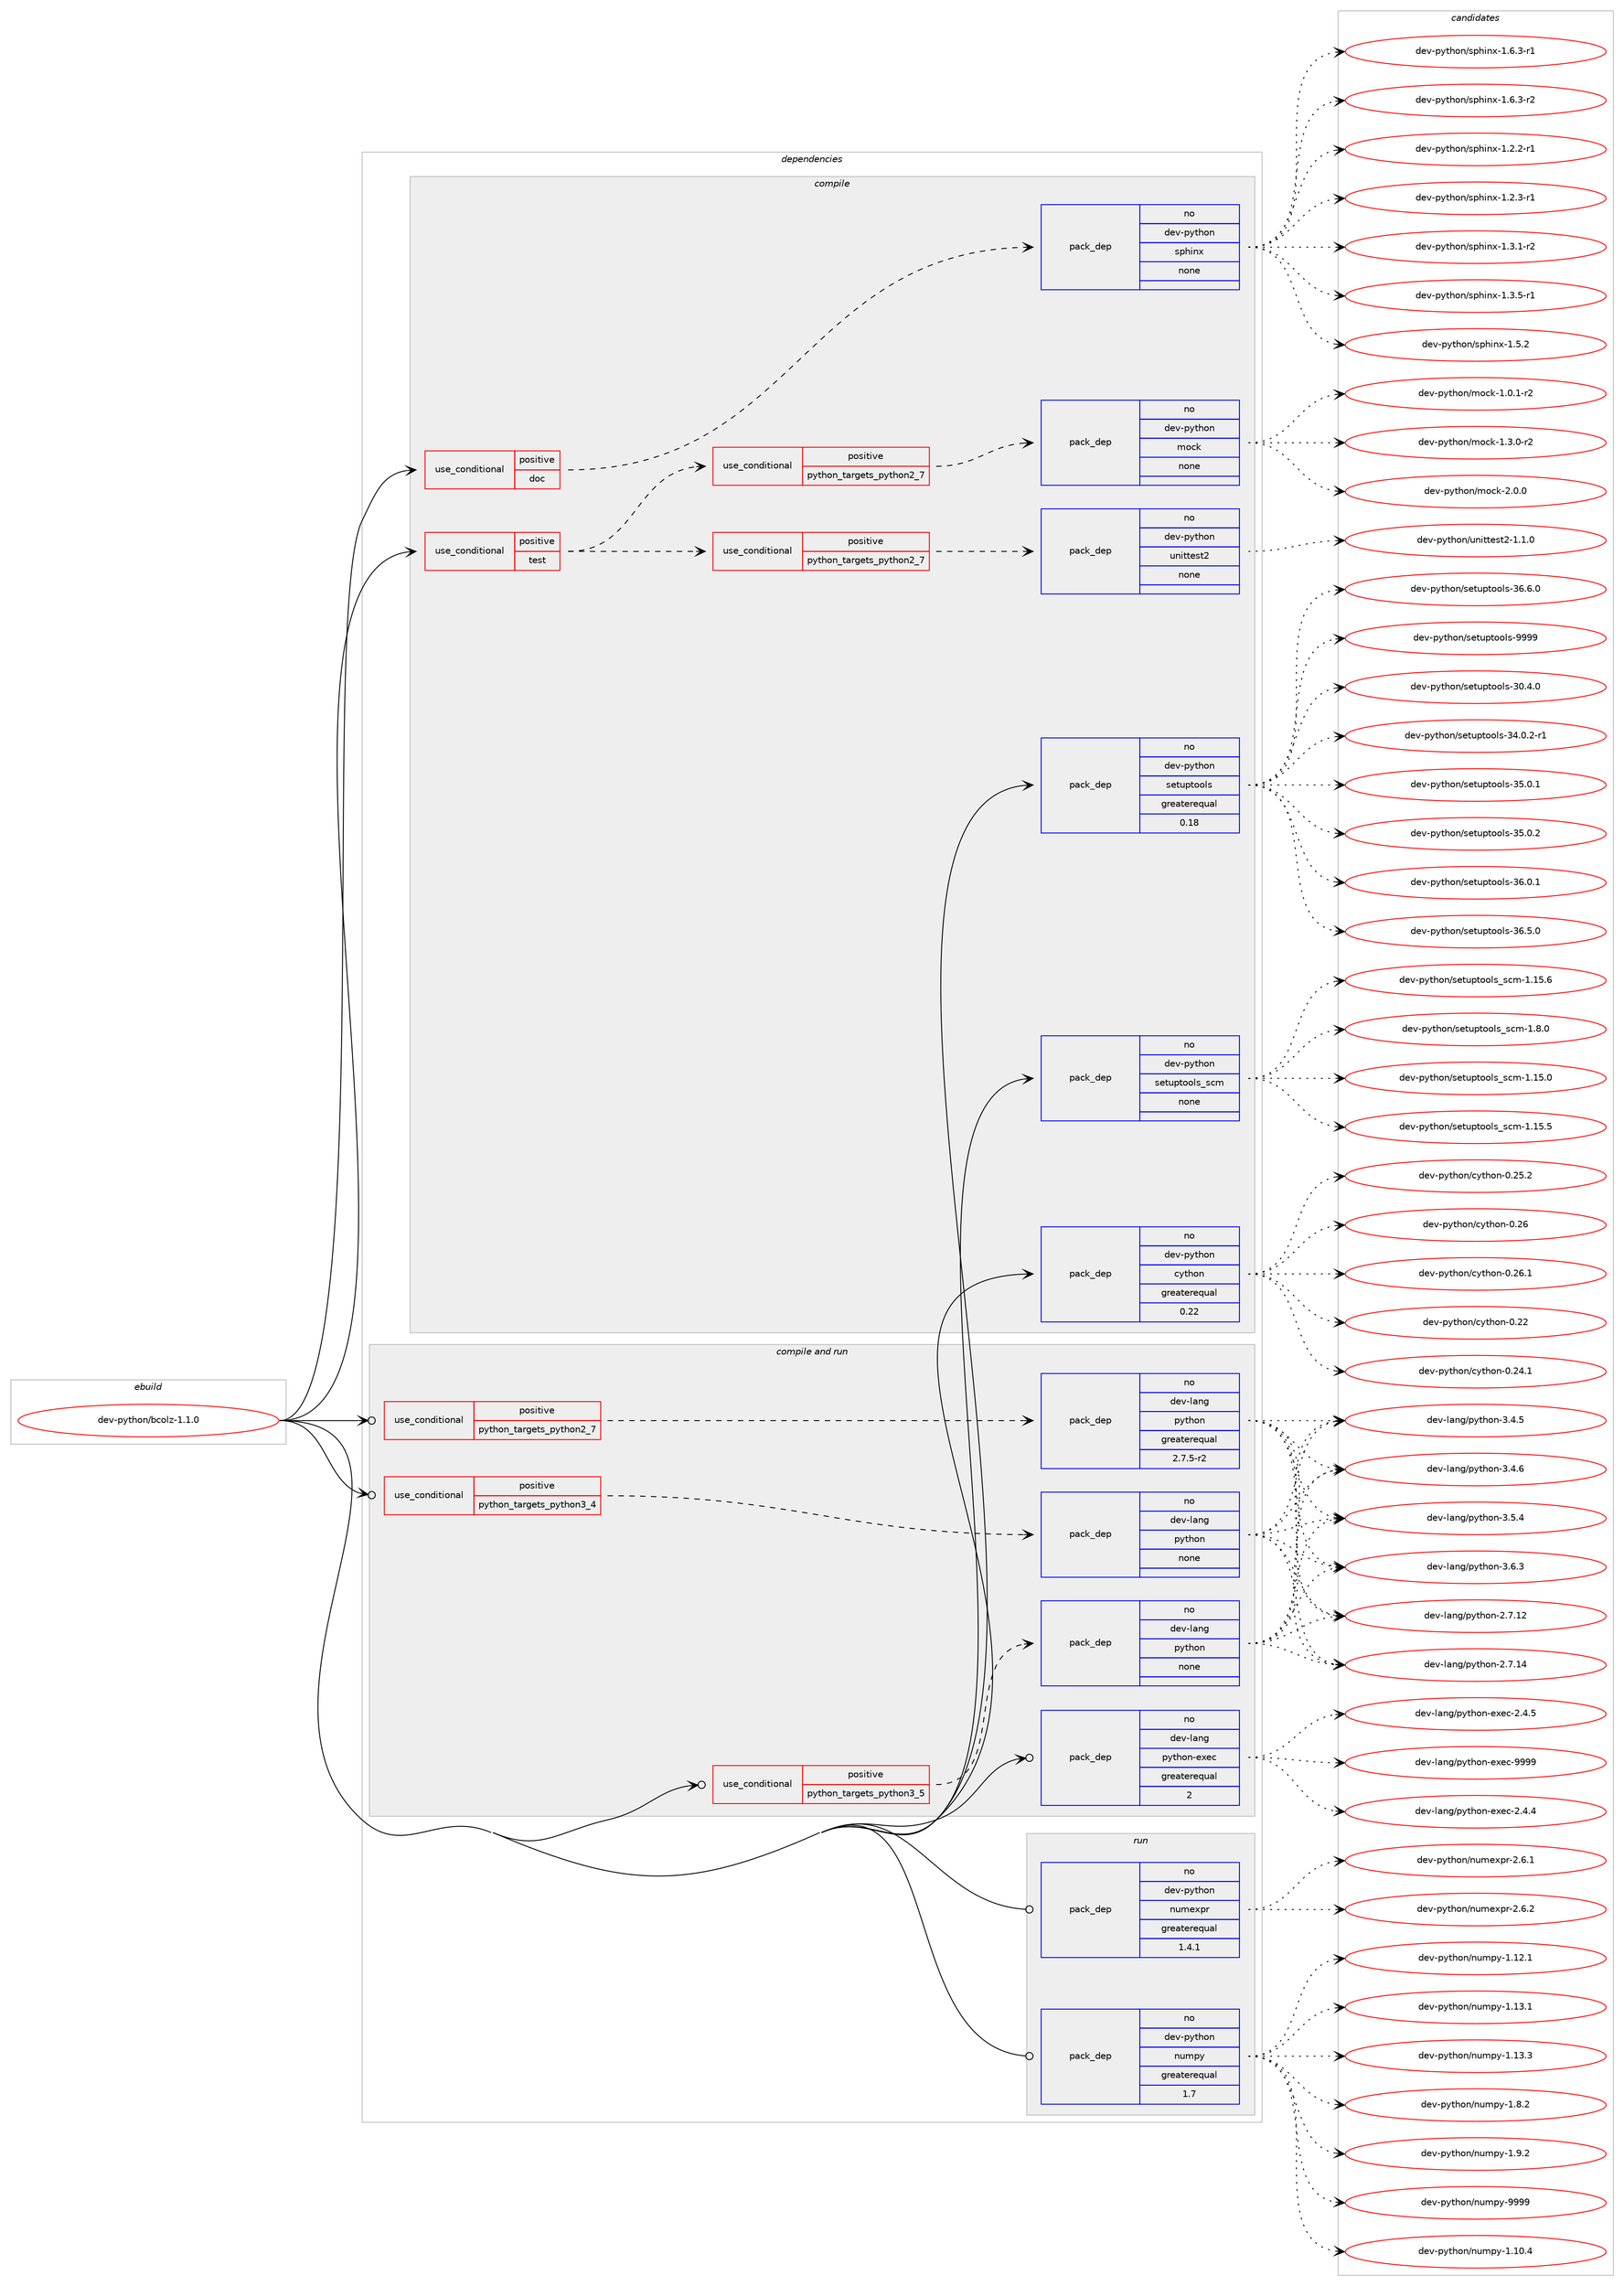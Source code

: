 digraph prolog {

# *************
# Graph options
# *************

newrank=true;
concentrate=true;
compound=true;
graph [rankdir=LR,fontname=Helvetica,fontsize=10,ranksep=1.5];#, ranksep=2.5, nodesep=0.2];
edge  [arrowhead=vee];
node  [fontname=Helvetica,fontsize=10];

# **********
# The ebuild
# **********

subgraph cluster_leftcol {
color=gray;
rank=same;
label=<<i>ebuild</i>>;
id [label="dev-python/bcolz-1.1.0", color=red, width=4, href="../dev-python/bcolz-1.1.0.svg"];
}

# ****************
# The dependencies
# ****************

subgraph cluster_midcol {
color=gray;
label=<<i>dependencies</i>>;
subgraph cluster_compile {
fillcolor="#eeeeee";
style=filled;
label=<<i>compile</i>>;
subgraph cond29943 {
dependency148209 [label=<<TABLE BORDER="0" CELLBORDER="1" CELLSPACING="0" CELLPADDING="4"><TR><TD ROWSPAN="3" CELLPADDING="10">use_conditional</TD></TR><TR><TD>positive</TD></TR><TR><TD>doc</TD></TR></TABLE>>, shape=none, color=red];
subgraph pack114446 {
dependency148210 [label=<<TABLE BORDER="0" CELLBORDER="1" CELLSPACING="0" CELLPADDING="4" WIDTH="220"><TR><TD ROWSPAN="6" CELLPADDING="30">pack_dep</TD></TR><TR><TD WIDTH="110">no</TD></TR><TR><TD>dev-python</TD></TR><TR><TD>sphinx</TD></TR><TR><TD>none</TD></TR><TR><TD></TD></TR></TABLE>>, shape=none, color=blue];
}
dependency148209:e -> dependency148210:w [weight=20,style="dashed",arrowhead="vee"];
}
id:e -> dependency148209:w [weight=20,style="solid",arrowhead="vee"];
subgraph cond29944 {
dependency148211 [label=<<TABLE BORDER="0" CELLBORDER="1" CELLSPACING="0" CELLPADDING="4"><TR><TD ROWSPAN="3" CELLPADDING="10">use_conditional</TD></TR><TR><TD>positive</TD></TR><TR><TD>test</TD></TR></TABLE>>, shape=none, color=red];
subgraph cond29945 {
dependency148212 [label=<<TABLE BORDER="0" CELLBORDER="1" CELLSPACING="0" CELLPADDING="4"><TR><TD ROWSPAN="3" CELLPADDING="10">use_conditional</TD></TR><TR><TD>positive</TD></TR><TR><TD>python_targets_python2_7</TD></TR></TABLE>>, shape=none, color=red];
subgraph pack114447 {
dependency148213 [label=<<TABLE BORDER="0" CELLBORDER="1" CELLSPACING="0" CELLPADDING="4" WIDTH="220"><TR><TD ROWSPAN="6" CELLPADDING="30">pack_dep</TD></TR><TR><TD WIDTH="110">no</TD></TR><TR><TD>dev-python</TD></TR><TR><TD>mock</TD></TR><TR><TD>none</TD></TR><TR><TD></TD></TR></TABLE>>, shape=none, color=blue];
}
dependency148212:e -> dependency148213:w [weight=20,style="dashed",arrowhead="vee"];
}
dependency148211:e -> dependency148212:w [weight=20,style="dashed",arrowhead="vee"];
subgraph cond29946 {
dependency148214 [label=<<TABLE BORDER="0" CELLBORDER="1" CELLSPACING="0" CELLPADDING="4"><TR><TD ROWSPAN="3" CELLPADDING="10">use_conditional</TD></TR><TR><TD>positive</TD></TR><TR><TD>python_targets_python2_7</TD></TR></TABLE>>, shape=none, color=red];
subgraph pack114448 {
dependency148215 [label=<<TABLE BORDER="0" CELLBORDER="1" CELLSPACING="0" CELLPADDING="4" WIDTH="220"><TR><TD ROWSPAN="6" CELLPADDING="30">pack_dep</TD></TR><TR><TD WIDTH="110">no</TD></TR><TR><TD>dev-python</TD></TR><TR><TD>unittest2</TD></TR><TR><TD>none</TD></TR><TR><TD></TD></TR></TABLE>>, shape=none, color=blue];
}
dependency148214:e -> dependency148215:w [weight=20,style="dashed",arrowhead="vee"];
}
dependency148211:e -> dependency148214:w [weight=20,style="dashed",arrowhead="vee"];
}
id:e -> dependency148211:w [weight=20,style="solid",arrowhead="vee"];
subgraph pack114449 {
dependency148216 [label=<<TABLE BORDER="0" CELLBORDER="1" CELLSPACING="0" CELLPADDING="4" WIDTH="220"><TR><TD ROWSPAN="6" CELLPADDING="30">pack_dep</TD></TR><TR><TD WIDTH="110">no</TD></TR><TR><TD>dev-python</TD></TR><TR><TD>cython</TD></TR><TR><TD>greaterequal</TD></TR><TR><TD>0.22</TD></TR></TABLE>>, shape=none, color=blue];
}
id:e -> dependency148216:w [weight=20,style="solid",arrowhead="vee"];
subgraph pack114450 {
dependency148217 [label=<<TABLE BORDER="0" CELLBORDER="1" CELLSPACING="0" CELLPADDING="4" WIDTH="220"><TR><TD ROWSPAN="6" CELLPADDING="30">pack_dep</TD></TR><TR><TD WIDTH="110">no</TD></TR><TR><TD>dev-python</TD></TR><TR><TD>setuptools</TD></TR><TR><TD>greaterequal</TD></TR><TR><TD>0.18</TD></TR></TABLE>>, shape=none, color=blue];
}
id:e -> dependency148217:w [weight=20,style="solid",arrowhead="vee"];
subgraph pack114451 {
dependency148218 [label=<<TABLE BORDER="0" CELLBORDER="1" CELLSPACING="0" CELLPADDING="4" WIDTH="220"><TR><TD ROWSPAN="6" CELLPADDING="30">pack_dep</TD></TR><TR><TD WIDTH="110">no</TD></TR><TR><TD>dev-python</TD></TR><TR><TD>setuptools_scm</TD></TR><TR><TD>none</TD></TR><TR><TD></TD></TR></TABLE>>, shape=none, color=blue];
}
id:e -> dependency148218:w [weight=20,style="solid",arrowhead="vee"];
}
subgraph cluster_compileandrun {
fillcolor="#eeeeee";
style=filled;
label=<<i>compile and run</i>>;
subgraph cond29947 {
dependency148219 [label=<<TABLE BORDER="0" CELLBORDER="1" CELLSPACING="0" CELLPADDING="4"><TR><TD ROWSPAN="3" CELLPADDING="10">use_conditional</TD></TR><TR><TD>positive</TD></TR><TR><TD>python_targets_python2_7</TD></TR></TABLE>>, shape=none, color=red];
subgraph pack114452 {
dependency148220 [label=<<TABLE BORDER="0" CELLBORDER="1" CELLSPACING="0" CELLPADDING="4" WIDTH="220"><TR><TD ROWSPAN="6" CELLPADDING="30">pack_dep</TD></TR><TR><TD WIDTH="110">no</TD></TR><TR><TD>dev-lang</TD></TR><TR><TD>python</TD></TR><TR><TD>greaterequal</TD></TR><TR><TD>2.7.5-r2</TD></TR></TABLE>>, shape=none, color=blue];
}
dependency148219:e -> dependency148220:w [weight=20,style="dashed",arrowhead="vee"];
}
id:e -> dependency148219:w [weight=20,style="solid",arrowhead="odotvee"];
subgraph cond29948 {
dependency148221 [label=<<TABLE BORDER="0" CELLBORDER="1" CELLSPACING="0" CELLPADDING="4"><TR><TD ROWSPAN="3" CELLPADDING="10">use_conditional</TD></TR><TR><TD>positive</TD></TR><TR><TD>python_targets_python3_4</TD></TR></TABLE>>, shape=none, color=red];
subgraph pack114453 {
dependency148222 [label=<<TABLE BORDER="0" CELLBORDER="1" CELLSPACING="0" CELLPADDING="4" WIDTH="220"><TR><TD ROWSPAN="6" CELLPADDING="30">pack_dep</TD></TR><TR><TD WIDTH="110">no</TD></TR><TR><TD>dev-lang</TD></TR><TR><TD>python</TD></TR><TR><TD>none</TD></TR><TR><TD></TD></TR></TABLE>>, shape=none, color=blue];
}
dependency148221:e -> dependency148222:w [weight=20,style="dashed",arrowhead="vee"];
}
id:e -> dependency148221:w [weight=20,style="solid",arrowhead="odotvee"];
subgraph cond29949 {
dependency148223 [label=<<TABLE BORDER="0" CELLBORDER="1" CELLSPACING="0" CELLPADDING="4"><TR><TD ROWSPAN="3" CELLPADDING="10">use_conditional</TD></TR><TR><TD>positive</TD></TR><TR><TD>python_targets_python3_5</TD></TR></TABLE>>, shape=none, color=red];
subgraph pack114454 {
dependency148224 [label=<<TABLE BORDER="0" CELLBORDER="1" CELLSPACING="0" CELLPADDING="4" WIDTH="220"><TR><TD ROWSPAN="6" CELLPADDING="30">pack_dep</TD></TR><TR><TD WIDTH="110">no</TD></TR><TR><TD>dev-lang</TD></TR><TR><TD>python</TD></TR><TR><TD>none</TD></TR><TR><TD></TD></TR></TABLE>>, shape=none, color=blue];
}
dependency148223:e -> dependency148224:w [weight=20,style="dashed",arrowhead="vee"];
}
id:e -> dependency148223:w [weight=20,style="solid",arrowhead="odotvee"];
subgraph pack114455 {
dependency148225 [label=<<TABLE BORDER="0" CELLBORDER="1" CELLSPACING="0" CELLPADDING="4" WIDTH="220"><TR><TD ROWSPAN="6" CELLPADDING="30">pack_dep</TD></TR><TR><TD WIDTH="110">no</TD></TR><TR><TD>dev-lang</TD></TR><TR><TD>python-exec</TD></TR><TR><TD>greaterequal</TD></TR><TR><TD>2</TD></TR></TABLE>>, shape=none, color=blue];
}
id:e -> dependency148225:w [weight=20,style="solid",arrowhead="odotvee"];
}
subgraph cluster_run {
fillcolor="#eeeeee";
style=filled;
label=<<i>run</i>>;
subgraph pack114456 {
dependency148226 [label=<<TABLE BORDER="0" CELLBORDER="1" CELLSPACING="0" CELLPADDING="4" WIDTH="220"><TR><TD ROWSPAN="6" CELLPADDING="30">pack_dep</TD></TR><TR><TD WIDTH="110">no</TD></TR><TR><TD>dev-python</TD></TR><TR><TD>numexpr</TD></TR><TR><TD>greaterequal</TD></TR><TR><TD>1.4.1</TD></TR></TABLE>>, shape=none, color=blue];
}
id:e -> dependency148226:w [weight=20,style="solid",arrowhead="odot"];
subgraph pack114457 {
dependency148227 [label=<<TABLE BORDER="0" CELLBORDER="1" CELLSPACING="0" CELLPADDING="4" WIDTH="220"><TR><TD ROWSPAN="6" CELLPADDING="30">pack_dep</TD></TR><TR><TD WIDTH="110">no</TD></TR><TR><TD>dev-python</TD></TR><TR><TD>numpy</TD></TR><TR><TD>greaterequal</TD></TR><TR><TD>1.7</TD></TR></TABLE>>, shape=none, color=blue];
}
id:e -> dependency148227:w [weight=20,style="solid",arrowhead="odot"];
}
}

# **************
# The candidates
# **************

subgraph cluster_choices {
rank=same;
color=gray;
label=<<i>candidates</i>>;

subgraph choice114446 {
color=black;
nodesep=1;
choice10010111845112121116104111110471151121041051101204549465046504511449 [label="dev-python/sphinx-1.2.2-r1", color=red, width=4,href="../dev-python/sphinx-1.2.2-r1.svg"];
choice10010111845112121116104111110471151121041051101204549465046514511449 [label="dev-python/sphinx-1.2.3-r1", color=red, width=4,href="../dev-python/sphinx-1.2.3-r1.svg"];
choice10010111845112121116104111110471151121041051101204549465146494511450 [label="dev-python/sphinx-1.3.1-r2", color=red, width=4,href="../dev-python/sphinx-1.3.1-r2.svg"];
choice10010111845112121116104111110471151121041051101204549465146534511449 [label="dev-python/sphinx-1.3.5-r1", color=red, width=4,href="../dev-python/sphinx-1.3.5-r1.svg"];
choice1001011184511212111610411111047115112104105110120454946534650 [label="dev-python/sphinx-1.5.2", color=red, width=4,href="../dev-python/sphinx-1.5.2.svg"];
choice10010111845112121116104111110471151121041051101204549465446514511449 [label="dev-python/sphinx-1.6.3-r1", color=red, width=4,href="../dev-python/sphinx-1.6.3-r1.svg"];
choice10010111845112121116104111110471151121041051101204549465446514511450 [label="dev-python/sphinx-1.6.3-r2", color=red, width=4,href="../dev-python/sphinx-1.6.3-r2.svg"];
dependency148210:e -> choice10010111845112121116104111110471151121041051101204549465046504511449:w [style=dotted,weight="100"];
dependency148210:e -> choice10010111845112121116104111110471151121041051101204549465046514511449:w [style=dotted,weight="100"];
dependency148210:e -> choice10010111845112121116104111110471151121041051101204549465146494511450:w [style=dotted,weight="100"];
dependency148210:e -> choice10010111845112121116104111110471151121041051101204549465146534511449:w [style=dotted,weight="100"];
dependency148210:e -> choice1001011184511212111610411111047115112104105110120454946534650:w [style=dotted,weight="100"];
dependency148210:e -> choice10010111845112121116104111110471151121041051101204549465446514511449:w [style=dotted,weight="100"];
dependency148210:e -> choice10010111845112121116104111110471151121041051101204549465446514511450:w [style=dotted,weight="100"];
}
subgraph choice114447 {
color=black;
nodesep=1;
choice1001011184511212111610411111047109111991074549464846494511450 [label="dev-python/mock-1.0.1-r2", color=red, width=4,href="../dev-python/mock-1.0.1-r2.svg"];
choice1001011184511212111610411111047109111991074549465146484511450 [label="dev-python/mock-1.3.0-r2", color=red, width=4,href="../dev-python/mock-1.3.0-r2.svg"];
choice100101118451121211161041111104710911199107455046484648 [label="dev-python/mock-2.0.0", color=red, width=4,href="../dev-python/mock-2.0.0.svg"];
dependency148213:e -> choice1001011184511212111610411111047109111991074549464846494511450:w [style=dotted,weight="100"];
dependency148213:e -> choice1001011184511212111610411111047109111991074549465146484511450:w [style=dotted,weight="100"];
dependency148213:e -> choice100101118451121211161041111104710911199107455046484648:w [style=dotted,weight="100"];
}
subgraph choice114448 {
color=black;
nodesep=1;
choice100101118451121211161041111104711711010511611610111511650454946494648 [label="dev-python/unittest2-1.1.0", color=red, width=4,href="../dev-python/unittest2-1.1.0.svg"];
dependency148215:e -> choice100101118451121211161041111104711711010511611610111511650454946494648:w [style=dotted,weight="100"];
}
subgraph choice114449 {
color=black;
nodesep=1;
choice1001011184511212111610411111047991211161041111104548465050 [label="dev-python/cython-0.22", color=red, width=4,href="../dev-python/cython-0.22.svg"];
choice10010111845112121116104111110479912111610411111045484650524649 [label="dev-python/cython-0.24.1", color=red, width=4,href="../dev-python/cython-0.24.1.svg"];
choice10010111845112121116104111110479912111610411111045484650534650 [label="dev-python/cython-0.25.2", color=red, width=4,href="../dev-python/cython-0.25.2.svg"];
choice1001011184511212111610411111047991211161041111104548465054 [label="dev-python/cython-0.26", color=red, width=4,href="../dev-python/cython-0.26.svg"];
choice10010111845112121116104111110479912111610411111045484650544649 [label="dev-python/cython-0.26.1", color=red, width=4,href="../dev-python/cython-0.26.1.svg"];
dependency148216:e -> choice1001011184511212111610411111047991211161041111104548465050:w [style=dotted,weight="100"];
dependency148216:e -> choice10010111845112121116104111110479912111610411111045484650524649:w [style=dotted,weight="100"];
dependency148216:e -> choice10010111845112121116104111110479912111610411111045484650534650:w [style=dotted,weight="100"];
dependency148216:e -> choice1001011184511212111610411111047991211161041111104548465054:w [style=dotted,weight="100"];
dependency148216:e -> choice10010111845112121116104111110479912111610411111045484650544649:w [style=dotted,weight="100"];
}
subgraph choice114450 {
color=black;
nodesep=1;
choice100101118451121211161041111104711510111611711211611111110811545514846524648 [label="dev-python/setuptools-30.4.0", color=red, width=4,href="../dev-python/setuptools-30.4.0.svg"];
choice1001011184511212111610411111047115101116117112116111111108115455152464846504511449 [label="dev-python/setuptools-34.0.2-r1", color=red, width=4,href="../dev-python/setuptools-34.0.2-r1.svg"];
choice100101118451121211161041111104711510111611711211611111110811545515346484649 [label="dev-python/setuptools-35.0.1", color=red, width=4,href="../dev-python/setuptools-35.0.1.svg"];
choice100101118451121211161041111104711510111611711211611111110811545515346484650 [label="dev-python/setuptools-35.0.2", color=red, width=4,href="../dev-python/setuptools-35.0.2.svg"];
choice100101118451121211161041111104711510111611711211611111110811545515446484649 [label="dev-python/setuptools-36.0.1", color=red, width=4,href="../dev-python/setuptools-36.0.1.svg"];
choice100101118451121211161041111104711510111611711211611111110811545515446534648 [label="dev-python/setuptools-36.5.0", color=red, width=4,href="../dev-python/setuptools-36.5.0.svg"];
choice100101118451121211161041111104711510111611711211611111110811545515446544648 [label="dev-python/setuptools-36.6.0", color=red, width=4,href="../dev-python/setuptools-36.6.0.svg"];
choice10010111845112121116104111110471151011161171121161111111081154557575757 [label="dev-python/setuptools-9999", color=red, width=4,href="../dev-python/setuptools-9999.svg"];
dependency148217:e -> choice100101118451121211161041111104711510111611711211611111110811545514846524648:w [style=dotted,weight="100"];
dependency148217:e -> choice1001011184511212111610411111047115101116117112116111111108115455152464846504511449:w [style=dotted,weight="100"];
dependency148217:e -> choice100101118451121211161041111104711510111611711211611111110811545515346484649:w [style=dotted,weight="100"];
dependency148217:e -> choice100101118451121211161041111104711510111611711211611111110811545515346484650:w [style=dotted,weight="100"];
dependency148217:e -> choice100101118451121211161041111104711510111611711211611111110811545515446484649:w [style=dotted,weight="100"];
dependency148217:e -> choice100101118451121211161041111104711510111611711211611111110811545515446534648:w [style=dotted,weight="100"];
dependency148217:e -> choice100101118451121211161041111104711510111611711211611111110811545515446544648:w [style=dotted,weight="100"];
dependency148217:e -> choice10010111845112121116104111110471151011161171121161111111081154557575757:w [style=dotted,weight="100"];
}
subgraph choice114451 {
color=black;
nodesep=1;
choice1001011184511212111610411111047115101116117112116111111108115951159910945494649534648 [label="dev-python/setuptools_scm-1.15.0", color=red, width=4,href="../dev-python/setuptools_scm-1.15.0.svg"];
choice1001011184511212111610411111047115101116117112116111111108115951159910945494649534653 [label="dev-python/setuptools_scm-1.15.5", color=red, width=4,href="../dev-python/setuptools_scm-1.15.5.svg"];
choice1001011184511212111610411111047115101116117112116111111108115951159910945494649534654 [label="dev-python/setuptools_scm-1.15.6", color=red, width=4,href="../dev-python/setuptools_scm-1.15.6.svg"];
choice10010111845112121116104111110471151011161171121161111111081159511599109454946564648 [label="dev-python/setuptools_scm-1.8.0", color=red, width=4,href="../dev-python/setuptools_scm-1.8.0.svg"];
dependency148218:e -> choice1001011184511212111610411111047115101116117112116111111108115951159910945494649534648:w [style=dotted,weight="100"];
dependency148218:e -> choice1001011184511212111610411111047115101116117112116111111108115951159910945494649534653:w [style=dotted,weight="100"];
dependency148218:e -> choice1001011184511212111610411111047115101116117112116111111108115951159910945494649534654:w [style=dotted,weight="100"];
dependency148218:e -> choice10010111845112121116104111110471151011161171121161111111081159511599109454946564648:w [style=dotted,weight="100"];
}
subgraph choice114452 {
color=black;
nodesep=1;
choice10010111845108971101034711212111610411111045504655464950 [label="dev-lang/python-2.7.12", color=red, width=4,href="../dev-lang/python-2.7.12.svg"];
choice10010111845108971101034711212111610411111045504655464952 [label="dev-lang/python-2.7.14", color=red, width=4,href="../dev-lang/python-2.7.14.svg"];
choice100101118451089711010347112121116104111110455146524653 [label="dev-lang/python-3.4.5", color=red, width=4,href="../dev-lang/python-3.4.5.svg"];
choice100101118451089711010347112121116104111110455146524654 [label="dev-lang/python-3.4.6", color=red, width=4,href="../dev-lang/python-3.4.6.svg"];
choice100101118451089711010347112121116104111110455146534652 [label="dev-lang/python-3.5.4", color=red, width=4,href="../dev-lang/python-3.5.4.svg"];
choice100101118451089711010347112121116104111110455146544651 [label="dev-lang/python-3.6.3", color=red, width=4,href="../dev-lang/python-3.6.3.svg"];
dependency148220:e -> choice10010111845108971101034711212111610411111045504655464950:w [style=dotted,weight="100"];
dependency148220:e -> choice10010111845108971101034711212111610411111045504655464952:w [style=dotted,weight="100"];
dependency148220:e -> choice100101118451089711010347112121116104111110455146524653:w [style=dotted,weight="100"];
dependency148220:e -> choice100101118451089711010347112121116104111110455146524654:w [style=dotted,weight="100"];
dependency148220:e -> choice100101118451089711010347112121116104111110455146534652:w [style=dotted,weight="100"];
dependency148220:e -> choice100101118451089711010347112121116104111110455146544651:w [style=dotted,weight="100"];
}
subgraph choice114453 {
color=black;
nodesep=1;
choice10010111845108971101034711212111610411111045504655464950 [label="dev-lang/python-2.7.12", color=red, width=4,href="../dev-lang/python-2.7.12.svg"];
choice10010111845108971101034711212111610411111045504655464952 [label="dev-lang/python-2.7.14", color=red, width=4,href="../dev-lang/python-2.7.14.svg"];
choice100101118451089711010347112121116104111110455146524653 [label="dev-lang/python-3.4.5", color=red, width=4,href="../dev-lang/python-3.4.5.svg"];
choice100101118451089711010347112121116104111110455146524654 [label="dev-lang/python-3.4.6", color=red, width=4,href="../dev-lang/python-3.4.6.svg"];
choice100101118451089711010347112121116104111110455146534652 [label="dev-lang/python-3.5.4", color=red, width=4,href="../dev-lang/python-3.5.4.svg"];
choice100101118451089711010347112121116104111110455146544651 [label="dev-lang/python-3.6.3", color=red, width=4,href="../dev-lang/python-3.6.3.svg"];
dependency148222:e -> choice10010111845108971101034711212111610411111045504655464950:w [style=dotted,weight="100"];
dependency148222:e -> choice10010111845108971101034711212111610411111045504655464952:w [style=dotted,weight="100"];
dependency148222:e -> choice100101118451089711010347112121116104111110455146524653:w [style=dotted,weight="100"];
dependency148222:e -> choice100101118451089711010347112121116104111110455146524654:w [style=dotted,weight="100"];
dependency148222:e -> choice100101118451089711010347112121116104111110455146534652:w [style=dotted,weight="100"];
dependency148222:e -> choice100101118451089711010347112121116104111110455146544651:w [style=dotted,weight="100"];
}
subgraph choice114454 {
color=black;
nodesep=1;
choice10010111845108971101034711212111610411111045504655464950 [label="dev-lang/python-2.7.12", color=red, width=4,href="../dev-lang/python-2.7.12.svg"];
choice10010111845108971101034711212111610411111045504655464952 [label="dev-lang/python-2.7.14", color=red, width=4,href="../dev-lang/python-2.7.14.svg"];
choice100101118451089711010347112121116104111110455146524653 [label="dev-lang/python-3.4.5", color=red, width=4,href="../dev-lang/python-3.4.5.svg"];
choice100101118451089711010347112121116104111110455146524654 [label="dev-lang/python-3.4.6", color=red, width=4,href="../dev-lang/python-3.4.6.svg"];
choice100101118451089711010347112121116104111110455146534652 [label="dev-lang/python-3.5.4", color=red, width=4,href="../dev-lang/python-3.5.4.svg"];
choice100101118451089711010347112121116104111110455146544651 [label="dev-lang/python-3.6.3", color=red, width=4,href="../dev-lang/python-3.6.3.svg"];
dependency148224:e -> choice10010111845108971101034711212111610411111045504655464950:w [style=dotted,weight="100"];
dependency148224:e -> choice10010111845108971101034711212111610411111045504655464952:w [style=dotted,weight="100"];
dependency148224:e -> choice100101118451089711010347112121116104111110455146524653:w [style=dotted,weight="100"];
dependency148224:e -> choice100101118451089711010347112121116104111110455146524654:w [style=dotted,weight="100"];
dependency148224:e -> choice100101118451089711010347112121116104111110455146534652:w [style=dotted,weight="100"];
dependency148224:e -> choice100101118451089711010347112121116104111110455146544651:w [style=dotted,weight="100"];
}
subgraph choice114455 {
color=black;
nodesep=1;
choice1001011184510897110103471121211161041111104510112010199455046524652 [label="dev-lang/python-exec-2.4.4", color=red, width=4,href="../dev-lang/python-exec-2.4.4.svg"];
choice1001011184510897110103471121211161041111104510112010199455046524653 [label="dev-lang/python-exec-2.4.5", color=red, width=4,href="../dev-lang/python-exec-2.4.5.svg"];
choice10010111845108971101034711212111610411111045101120101994557575757 [label="dev-lang/python-exec-9999", color=red, width=4,href="../dev-lang/python-exec-9999.svg"];
dependency148225:e -> choice1001011184510897110103471121211161041111104510112010199455046524652:w [style=dotted,weight="100"];
dependency148225:e -> choice1001011184510897110103471121211161041111104510112010199455046524653:w [style=dotted,weight="100"];
dependency148225:e -> choice10010111845108971101034711212111610411111045101120101994557575757:w [style=dotted,weight="100"];
}
subgraph choice114456 {
color=black;
nodesep=1;
choice1001011184511212111610411111047110117109101120112114455046544649 [label="dev-python/numexpr-2.6.1", color=red, width=4,href="../dev-python/numexpr-2.6.1.svg"];
choice1001011184511212111610411111047110117109101120112114455046544650 [label="dev-python/numexpr-2.6.2", color=red, width=4,href="../dev-python/numexpr-2.6.2.svg"];
dependency148226:e -> choice1001011184511212111610411111047110117109101120112114455046544649:w [style=dotted,weight="100"];
dependency148226:e -> choice1001011184511212111610411111047110117109101120112114455046544650:w [style=dotted,weight="100"];
}
subgraph choice114457 {
color=black;
nodesep=1;
choice100101118451121211161041111104711011710911212145494649484652 [label="dev-python/numpy-1.10.4", color=red, width=4,href="../dev-python/numpy-1.10.4.svg"];
choice100101118451121211161041111104711011710911212145494649504649 [label="dev-python/numpy-1.12.1", color=red, width=4,href="../dev-python/numpy-1.12.1.svg"];
choice100101118451121211161041111104711011710911212145494649514649 [label="dev-python/numpy-1.13.1", color=red, width=4,href="../dev-python/numpy-1.13.1.svg"];
choice100101118451121211161041111104711011710911212145494649514651 [label="dev-python/numpy-1.13.3", color=red, width=4,href="../dev-python/numpy-1.13.3.svg"];
choice1001011184511212111610411111047110117109112121454946564650 [label="dev-python/numpy-1.8.2", color=red, width=4,href="../dev-python/numpy-1.8.2.svg"];
choice1001011184511212111610411111047110117109112121454946574650 [label="dev-python/numpy-1.9.2", color=red, width=4,href="../dev-python/numpy-1.9.2.svg"];
choice10010111845112121116104111110471101171091121214557575757 [label="dev-python/numpy-9999", color=red, width=4,href="../dev-python/numpy-9999.svg"];
dependency148227:e -> choice100101118451121211161041111104711011710911212145494649484652:w [style=dotted,weight="100"];
dependency148227:e -> choice100101118451121211161041111104711011710911212145494649504649:w [style=dotted,weight="100"];
dependency148227:e -> choice100101118451121211161041111104711011710911212145494649514649:w [style=dotted,weight="100"];
dependency148227:e -> choice100101118451121211161041111104711011710911212145494649514651:w [style=dotted,weight="100"];
dependency148227:e -> choice1001011184511212111610411111047110117109112121454946564650:w [style=dotted,weight="100"];
dependency148227:e -> choice1001011184511212111610411111047110117109112121454946574650:w [style=dotted,weight="100"];
dependency148227:e -> choice10010111845112121116104111110471101171091121214557575757:w [style=dotted,weight="100"];
}
}

}

